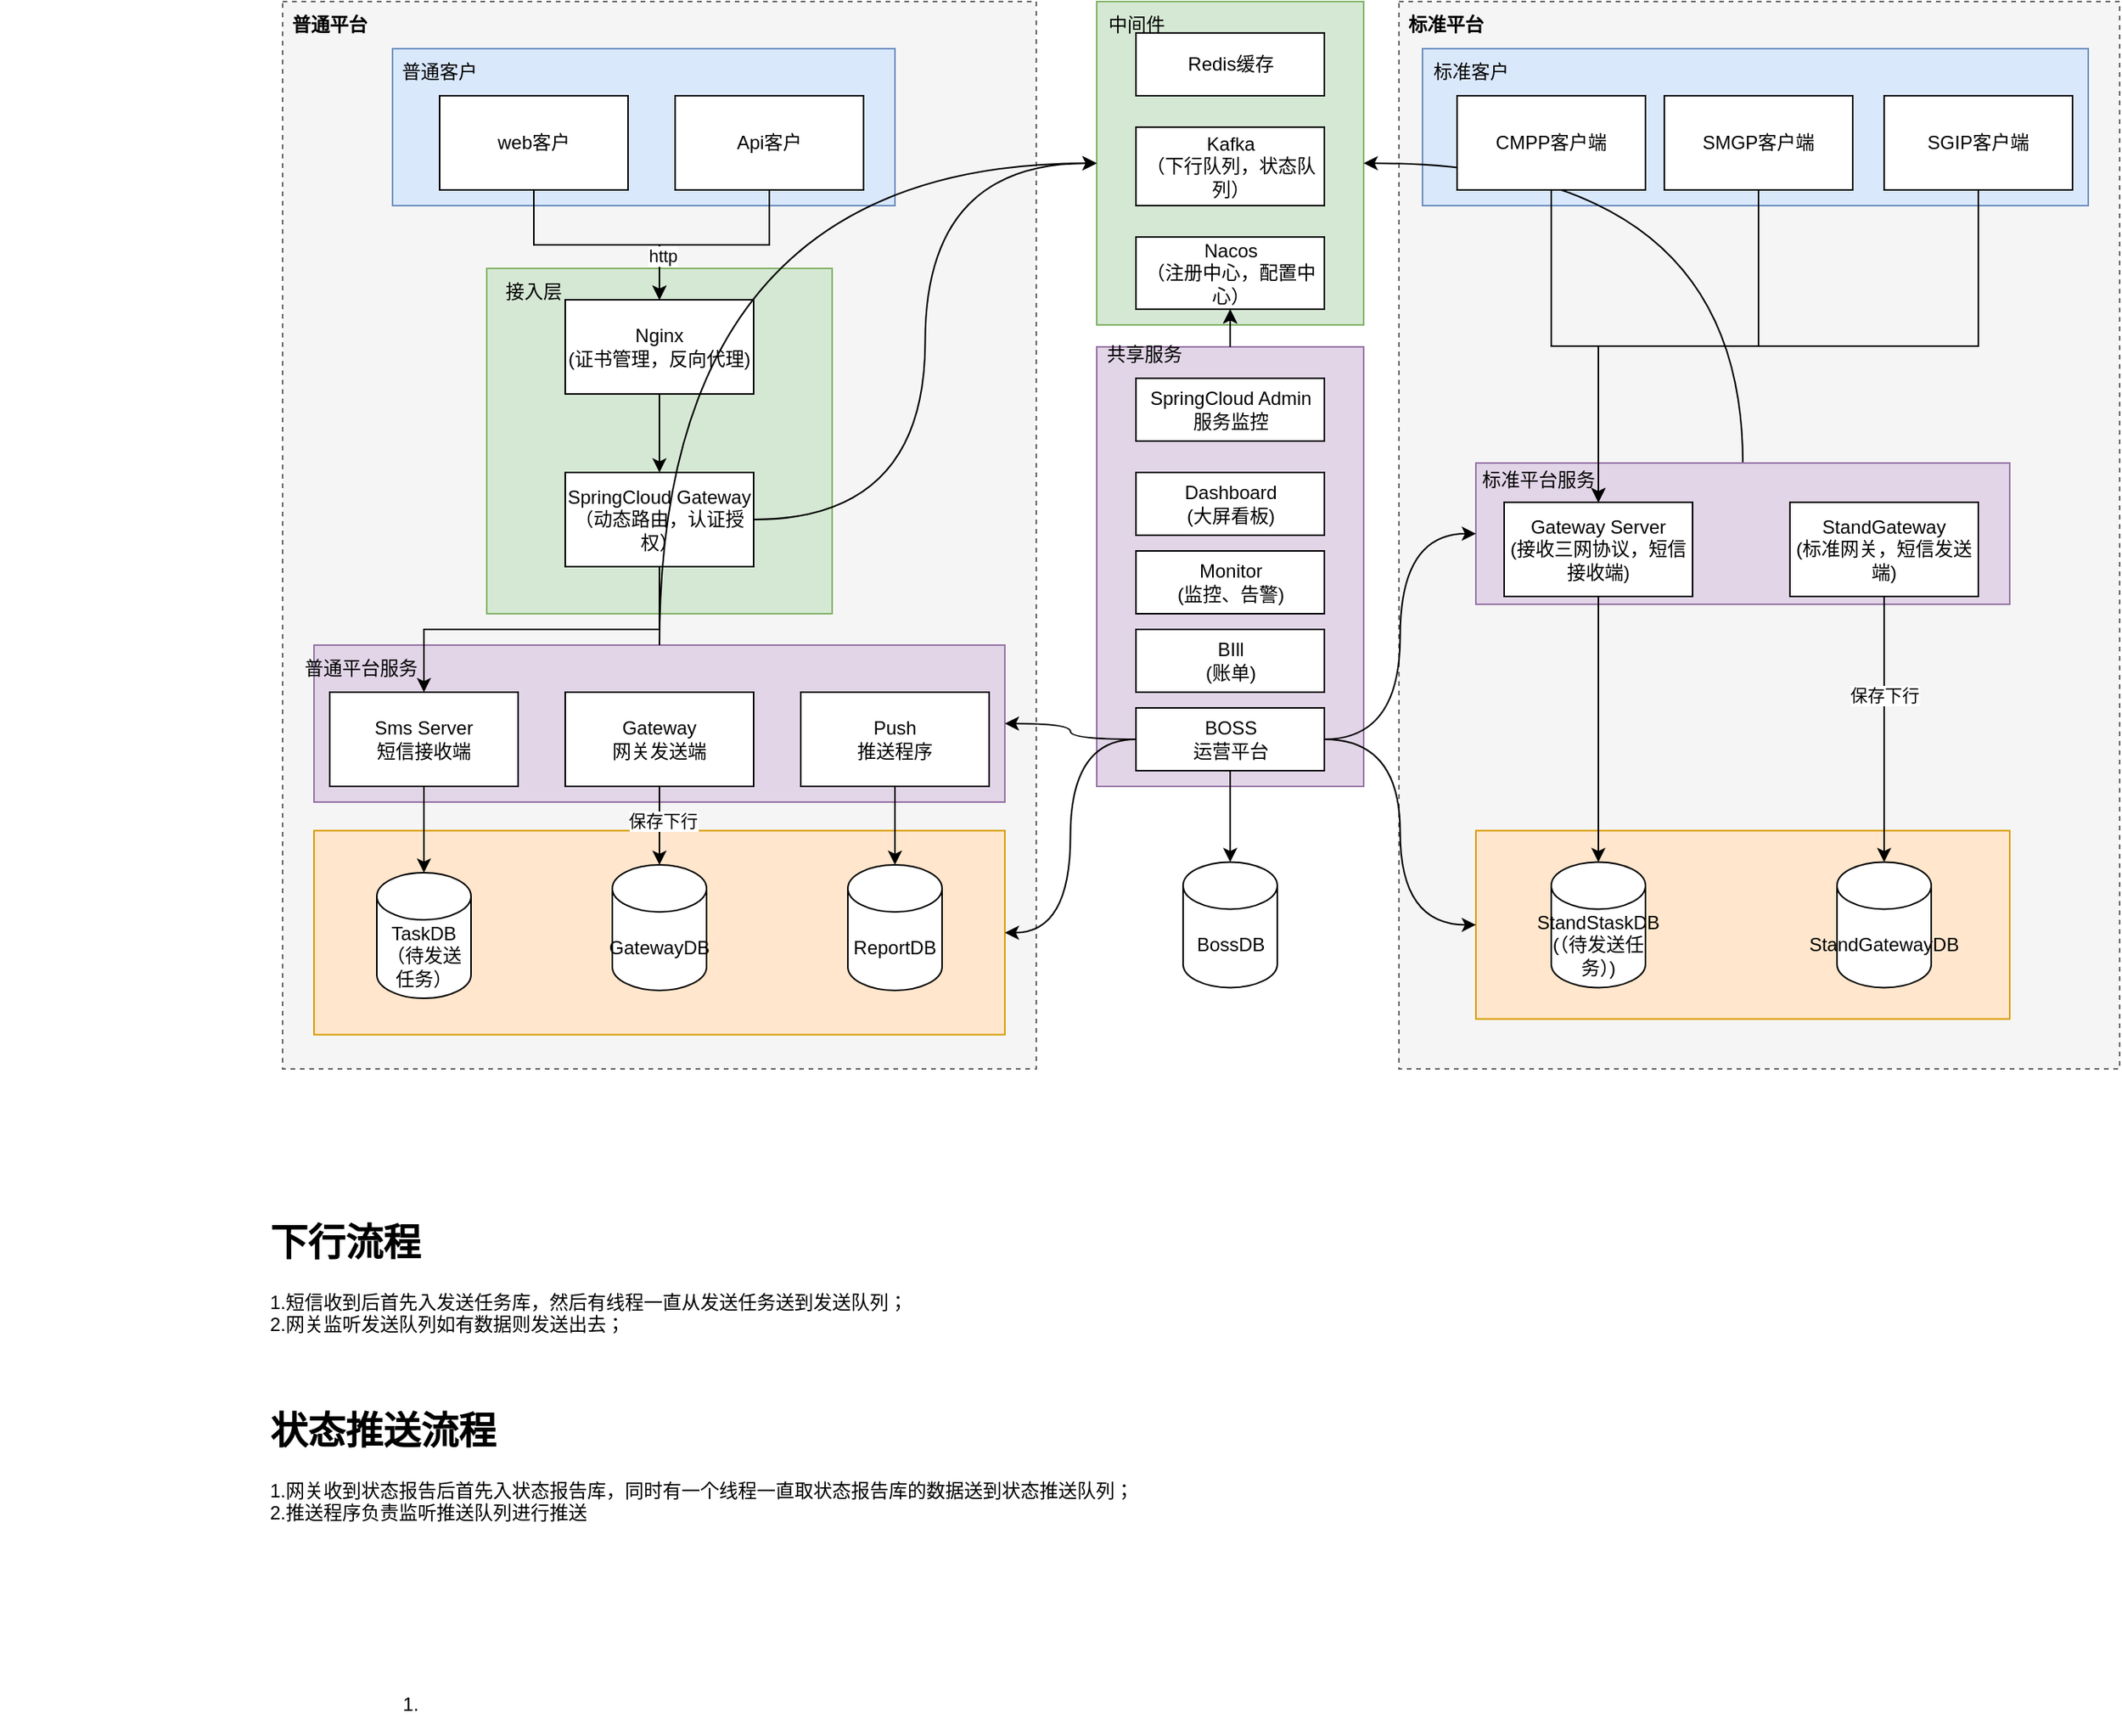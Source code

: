 <mxfile version="24.7.8">
  <diagram name="第 1 页" id="ZZtnOp_Xm3Je1tsyHX88">
    <mxGraphModel dx="1509" dy="785" grid="1" gridSize="10" guides="1" tooltips="1" connect="1" arrows="1" fold="1" page="1" pageScale="1" pageWidth="827" pageHeight="1169" math="0" shadow="0">
      <root>
        <mxCell id="0" />
        <mxCell id="1" parent="0" />
        <mxCell id="wKqaV-QkhD1benHEGnf--187" value="" style="rounded=0;whiteSpace=wrap;html=1;fillColor=#d5e8d4;strokeColor=#82b366;" vertex="1" parent="1">
          <mxGeometry x="828.5" y="20" width="170" height="206" as="geometry" />
        </mxCell>
        <mxCell id="wKqaV-QkhD1benHEGnf--63" value="" style="rounded=0;whiteSpace=wrap;html=1;fillColor=#f5f5f5;fontColor=#333333;strokeColor=#666666;dashed=1;" vertex="1" parent="1">
          <mxGeometry x="1021" y="20" width="459" height="680" as="geometry" />
        </mxCell>
        <mxCell id="wKqaV-QkhD1benHEGnf--159" value="" style="rounded=0;whiteSpace=wrap;html=1;fillColor=#dae8fc;strokeColor=#6c8ebf;" vertex="1" parent="1">
          <mxGeometry x="1036" y="50" width="424" height="100" as="geometry" />
        </mxCell>
        <mxCell id="wKqaV-QkhD1benHEGnf--152" value="" style="rounded=0;whiteSpace=wrap;html=1;fillColor=#ffe6cc;strokeColor=#d79b00;" vertex="1" parent="1">
          <mxGeometry x="1070" y="548.21" width="340" height="120" as="geometry" />
        </mxCell>
        <mxCell id="wKqaV-QkhD1benHEGnf--191" style="edgeStyle=orthogonalEdgeStyle;rounded=0;orthogonalLoop=1;jettySize=auto;html=1;exitX=0.5;exitY=0;exitDx=0;exitDy=0;entryX=1;entryY=0.5;entryDx=0;entryDy=0;elbow=vertical;curved=1;" edge="1" parent="1" source="wKqaV-QkhD1benHEGnf--150" target="wKqaV-QkhD1benHEGnf--187">
          <mxGeometry relative="1" as="geometry" />
        </mxCell>
        <mxCell id="wKqaV-QkhD1benHEGnf--150" value="" style="rounded=0;whiteSpace=wrap;html=1;fillColor=#e1d5e7;strokeColor=#9673a6;" vertex="1" parent="1">
          <mxGeometry x="1070" y="314" width="340" height="90" as="geometry" />
        </mxCell>
        <mxCell id="wKqaV-QkhD1benHEGnf--140" style="edgeStyle=orthogonalEdgeStyle;rounded=0;orthogonalLoop=1;jettySize=auto;html=1;exitX=0.5;exitY=0;exitDx=0;exitDy=0;entryX=0.5;entryY=1;entryDx=0;entryDy=0;" edge="1" parent="1" source="wKqaV-QkhD1benHEGnf--133" target="wKqaV-QkhD1benHEGnf--27">
          <mxGeometry relative="1" as="geometry" />
        </mxCell>
        <mxCell id="wKqaV-QkhD1benHEGnf--133" value="" style="rounded=0;whiteSpace=wrap;html=1;fillColor=#e1d5e7;strokeColor=#9673a6;" vertex="1" parent="1">
          <mxGeometry x="828.5" y="240" width="170" height="280" as="geometry" />
        </mxCell>
        <mxCell id="wKqaV-QkhD1benHEGnf--61" value="" style="rounded=0;whiteSpace=wrap;html=1;fillColor=#f5f5f5;fontColor=#333333;strokeColor=#666666;dashed=1;" vertex="1" parent="1">
          <mxGeometry x="310" y="20" width="480" height="680" as="geometry" />
        </mxCell>
        <mxCell id="wKqaV-QkhD1benHEGnf--123" value="" style="rounded=0;whiteSpace=wrap;html=1;fillColor=#ffe6cc;strokeColor=#d79b00;" vertex="1" parent="1">
          <mxGeometry x="330" y="548.21" width="440" height="130" as="geometry" />
        </mxCell>
        <mxCell id="wKqaV-QkhD1benHEGnf--84" value="" style="rounded=0;whiteSpace=wrap;html=1;fillColor=#e1d5e7;strokeColor=#9673a6;" vertex="1" parent="1">
          <mxGeometry x="330" y="430" width="440" height="100" as="geometry" />
        </mxCell>
        <mxCell id="wKqaV-QkhD1benHEGnf--79" value="" style="rounded=0;whiteSpace=wrap;html=1;fillColor=#d5e8d4;strokeColor=#82b366;" vertex="1" parent="1">
          <mxGeometry x="440" y="190" width="220" height="220" as="geometry" />
        </mxCell>
        <mxCell id="wKqaV-QkhD1benHEGnf--59" value="" style="rounded=0;whiteSpace=wrap;html=1;fillColor=#dae8fc;strokeColor=#6c8ebf;" vertex="1" parent="1">
          <mxGeometry x="380" y="50" width="320" height="100" as="geometry" />
        </mxCell>
        <mxCell id="wKqaV-QkhD1benHEGnf--28" style="edgeStyle=orthogonalEdgeStyle;rounded=0;orthogonalLoop=1;jettySize=auto;html=1;exitX=0.5;exitY=1;exitDx=0;exitDy=0;" edge="1" parent="1" source="wKqaV-QkhD1benHEGnf--1" target="wKqaV-QkhD1benHEGnf--24">
          <mxGeometry relative="1" as="geometry" />
        </mxCell>
        <mxCell id="wKqaV-QkhD1benHEGnf--1" value="web客户" style="rounded=0;whiteSpace=wrap;html=1;" vertex="1" parent="1">
          <mxGeometry x="410" y="80" width="120" height="60" as="geometry" />
        </mxCell>
        <mxCell id="wKqaV-QkhD1benHEGnf--30" style="edgeStyle=orthogonalEdgeStyle;rounded=0;orthogonalLoop=1;jettySize=auto;html=1;exitX=0.5;exitY=1;exitDx=0;exitDy=0;entryX=0.5;entryY=0;entryDx=0;entryDy=0;" edge="1" parent="1" source="wKqaV-QkhD1benHEGnf--2" target="wKqaV-QkhD1benHEGnf--24">
          <mxGeometry relative="1" as="geometry" />
        </mxCell>
        <mxCell id="wKqaV-QkhD1benHEGnf--66" value="http" style="edgeLabel;html=1;align=center;verticalAlign=middle;resizable=0;points=[];" vertex="1" connectable="0" parent="wKqaV-QkhD1benHEGnf--30">
          <mxGeometry x="0.6" y="2" relative="1" as="geometry">
            <mxPoint as="offset" />
          </mxGeometry>
        </mxCell>
        <mxCell id="wKqaV-QkhD1benHEGnf--2" value="Api客户" style="rounded=0;whiteSpace=wrap;html=1;" vertex="1" parent="1">
          <mxGeometry x="560" y="80" width="120" height="60" as="geometry" />
        </mxCell>
        <mxCell id="wKqaV-QkhD1benHEGnf--31" style="edgeStyle=orthogonalEdgeStyle;rounded=0;orthogonalLoop=1;jettySize=auto;html=1;exitX=0.5;exitY=1;exitDx=0;exitDy=0;entryX=0.5;entryY=0;entryDx=0;entryDy=0;" edge="1" parent="1" source="wKqaV-QkhD1benHEGnf--24" target="wKqaV-QkhD1benHEGnf--25">
          <mxGeometry relative="1" as="geometry" />
        </mxCell>
        <mxCell id="wKqaV-QkhD1benHEGnf--24" value="Nginx&lt;br&gt;(证书管理，反向代理)" style="rounded=0;whiteSpace=wrap;html=1;" vertex="1" parent="1">
          <mxGeometry x="490" y="210" width="120" height="60" as="geometry" />
        </mxCell>
        <mxCell id="wKqaV-QkhD1benHEGnf--32" style="edgeStyle=orthogonalEdgeStyle;rounded=0;orthogonalLoop=1;jettySize=auto;html=1;exitX=1;exitY=0.5;exitDx=0;exitDy=0;entryX=0;entryY=0.5;entryDx=0;entryDy=0;elbow=vertical;curved=1;" edge="1" parent="1" source="wKqaV-QkhD1benHEGnf--25" target="wKqaV-QkhD1benHEGnf--187">
          <mxGeometry relative="1" as="geometry" />
        </mxCell>
        <mxCell id="wKqaV-QkhD1benHEGnf--115" style="edgeStyle=orthogonalEdgeStyle;rounded=0;orthogonalLoop=1;jettySize=auto;html=1;exitX=0.5;exitY=1;exitDx=0;exitDy=0;" edge="1" parent="1" source="wKqaV-QkhD1benHEGnf--25" target="wKqaV-QkhD1benHEGnf--26">
          <mxGeometry relative="1" as="geometry" />
        </mxCell>
        <mxCell id="wKqaV-QkhD1benHEGnf--25" value="SpringCloud Gateway&lt;br&gt;（动态路由，认证授权）" style="rounded=0;whiteSpace=wrap;html=1;" vertex="1" parent="1">
          <mxGeometry x="490" y="320" width="120" height="60" as="geometry" />
        </mxCell>
        <mxCell id="wKqaV-QkhD1benHEGnf--26" value="Sms Server&lt;br&gt;短信接收端" style="rounded=0;whiteSpace=wrap;html=1;" vertex="1" parent="1">
          <mxGeometry x="340" y="460" width="120" height="60" as="geometry" />
        </mxCell>
        <mxCell id="wKqaV-QkhD1benHEGnf--27" value="Nacos&lt;br&gt;（注册中心，配置中心）" style="rounded=0;whiteSpace=wrap;html=1;" vertex="1" parent="1">
          <mxGeometry x="853.5" y="170" width="120" height="46" as="geometry" />
        </mxCell>
        <mxCell id="wKqaV-QkhD1benHEGnf--39" value="TaskDB&lt;br&gt;（待发送任务）" style="shape=cylinder3;whiteSpace=wrap;html=1;boundedLbl=1;backgroundOutline=1;size=15;" vertex="1" parent="1">
          <mxGeometry x="370" y="575" width="60" height="80" as="geometry" />
        </mxCell>
        <mxCell id="wKqaV-QkhD1benHEGnf--41" style="edgeStyle=orthogonalEdgeStyle;rounded=0;orthogonalLoop=1;jettySize=auto;html=1;exitX=0.5;exitY=1;exitDx=0;exitDy=0;entryX=0.5;entryY=0;entryDx=0;entryDy=0;entryPerimeter=0;" edge="1" parent="1" source="wKqaV-QkhD1benHEGnf--26" target="wKqaV-QkhD1benHEGnf--39">
          <mxGeometry relative="1" as="geometry" />
        </mxCell>
        <mxCell id="wKqaV-QkhD1benHEGnf--50" style="edgeStyle=orthogonalEdgeStyle;rounded=0;orthogonalLoop=1;jettySize=auto;html=1;exitX=0.5;exitY=1;exitDx=0;exitDy=0;" edge="1" parent="1" source="wKqaV-QkhD1benHEGnf--45" target="wKqaV-QkhD1benHEGnf--49">
          <mxGeometry relative="1" as="geometry" />
        </mxCell>
        <mxCell id="wKqaV-QkhD1benHEGnf--102" value="保存下行" style="edgeLabel;html=1;align=center;verticalAlign=middle;resizable=0;points=[];" vertex="1" connectable="0" parent="wKqaV-QkhD1benHEGnf--50">
          <mxGeometry x="-0.147" y="2" relative="1" as="geometry">
            <mxPoint as="offset" />
          </mxGeometry>
        </mxCell>
        <mxCell id="wKqaV-QkhD1benHEGnf--45" value="Gateway&lt;br&gt;网关发送端" style="rounded=0;whiteSpace=wrap;html=1;" vertex="1" parent="1">
          <mxGeometry x="490" y="460" width="120" height="60" as="geometry" />
        </mxCell>
        <mxCell id="wKqaV-QkhD1benHEGnf--48" value="ReportDB" style="shape=cylinder3;whiteSpace=wrap;html=1;boundedLbl=1;backgroundOutline=1;size=15;" vertex="1" parent="1">
          <mxGeometry x="670" y="570" width="60" height="80" as="geometry" />
        </mxCell>
        <mxCell id="wKqaV-QkhD1benHEGnf--49" value="GatewayDB" style="shape=cylinder3;whiteSpace=wrap;html=1;boundedLbl=1;backgroundOutline=1;size=15;" vertex="1" parent="1">
          <mxGeometry x="520" y="570" width="60" height="80" as="geometry" />
        </mxCell>
        <mxCell id="wKqaV-QkhD1benHEGnf--54" value="BossDB" style="shape=cylinder3;whiteSpace=wrap;html=1;boundedLbl=1;backgroundOutline=1;size=15;" vertex="1" parent="1">
          <mxGeometry x="883.5" y="568.21" width="60" height="80" as="geometry" />
        </mxCell>
        <mxCell id="wKqaV-QkhD1benHEGnf--81" style="edgeStyle=orthogonalEdgeStyle;rounded=0;orthogonalLoop=1;jettySize=auto;html=1;exitX=0.5;exitY=1;exitDx=0;exitDy=0;" edge="1" parent="1" source="wKqaV-QkhD1benHEGnf--56" target="wKqaV-QkhD1benHEGnf--48">
          <mxGeometry relative="1" as="geometry" />
        </mxCell>
        <mxCell id="wKqaV-QkhD1benHEGnf--56" value="Push&lt;br&gt;推送程序" style="rounded=0;whiteSpace=wrap;html=1;" vertex="1" parent="1">
          <mxGeometry x="640" y="460" width="120" height="60" as="geometry" />
        </mxCell>
        <mxCell id="wKqaV-QkhD1benHEGnf--60" value="普通客户" style="text;html=1;align=center;verticalAlign=middle;whiteSpace=wrap;rounded=0;" vertex="1" parent="1">
          <mxGeometry x="380" y="50" width="60" height="30" as="geometry" />
        </mxCell>
        <mxCell id="wKqaV-QkhD1benHEGnf--62" value="普通平台" style="text;html=1;align=center;verticalAlign=middle;whiteSpace=wrap;rounded=0;fontStyle=1" vertex="1" parent="1">
          <mxGeometry x="310" y="20" width="60" height="30" as="geometry" />
        </mxCell>
        <mxCell id="wKqaV-QkhD1benHEGnf--65" value="标准平台" style="text;html=1;align=center;verticalAlign=middle;whiteSpace=wrap;rounded=0;fontStyle=1" vertex="1" parent="1">
          <mxGeometry x="1021" y="20" width="60" height="30" as="geometry" />
        </mxCell>
        <mxCell id="wKqaV-QkhD1benHEGnf--71" style="edgeStyle=orthogonalEdgeStyle;rounded=0;orthogonalLoop=1;jettySize=auto;html=1;exitX=0.5;exitY=1;exitDx=0;exitDy=0;" edge="1" parent="1" source="wKqaV-QkhD1benHEGnf--67" target="wKqaV-QkhD1benHEGnf--70">
          <mxGeometry relative="1" as="geometry" />
        </mxCell>
        <mxCell id="wKqaV-QkhD1benHEGnf--67" value="CMPP客户端" style="rounded=0;whiteSpace=wrap;html=1;" vertex="1" parent="1">
          <mxGeometry x="1058" y="80" width="120" height="60" as="geometry" />
        </mxCell>
        <mxCell id="wKqaV-QkhD1benHEGnf--73" style="edgeStyle=orthogonalEdgeStyle;rounded=0;orthogonalLoop=1;jettySize=auto;html=1;exitX=0.5;exitY=1;exitDx=0;exitDy=0;entryX=0.5;entryY=0;entryDx=0;entryDy=0;" edge="1" parent="1" source="wKqaV-QkhD1benHEGnf--68" target="wKqaV-QkhD1benHEGnf--70">
          <mxGeometry relative="1" as="geometry" />
        </mxCell>
        <mxCell id="wKqaV-QkhD1benHEGnf--68" value="SMGP客户端" style="rounded=0;whiteSpace=wrap;html=1;" vertex="1" parent="1">
          <mxGeometry x="1190" y="80" width="120" height="60" as="geometry" />
        </mxCell>
        <mxCell id="wKqaV-QkhD1benHEGnf--72" style="edgeStyle=orthogonalEdgeStyle;rounded=0;orthogonalLoop=1;jettySize=auto;html=1;exitX=0.5;exitY=1;exitDx=0;exitDy=0;entryX=0.5;entryY=0;entryDx=0;entryDy=0;" edge="1" parent="1" source="wKqaV-QkhD1benHEGnf--69" target="wKqaV-QkhD1benHEGnf--70">
          <mxGeometry relative="1" as="geometry" />
        </mxCell>
        <mxCell id="wKqaV-QkhD1benHEGnf--69" value="SGIP客户端" style="rounded=0;whiteSpace=wrap;html=1;" vertex="1" parent="1">
          <mxGeometry x="1330" y="80" width="120" height="60" as="geometry" />
        </mxCell>
        <mxCell id="wKqaV-QkhD1benHEGnf--70" value="Gateway Server&lt;br&gt;(接收三网协议，短信接收端)" style="rounded=0;whiteSpace=wrap;html=1;" vertex="1" parent="1">
          <mxGeometry x="1088" y="339" width="120" height="60" as="geometry" />
        </mxCell>
        <mxCell id="wKqaV-QkhD1benHEGnf--154" style="edgeStyle=orthogonalEdgeStyle;rounded=0;orthogonalLoop=1;jettySize=auto;html=1;exitX=0;exitY=0.5;exitDx=0;exitDy=0;entryX=1;entryY=0.5;entryDx=0;entryDy=0;elbow=vertical;curved=1;" edge="1" parent="1" source="wKqaV-QkhD1benHEGnf--75" target="wKqaV-QkhD1benHEGnf--84">
          <mxGeometry relative="1" as="geometry" />
        </mxCell>
        <mxCell id="wKqaV-QkhD1benHEGnf--155" style="edgeStyle=orthogonalEdgeStyle;rounded=0;orthogonalLoop=1;jettySize=auto;html=1;exitX=0;exitY=0.5;exitDx=0;exitDy=0;entryX=1;entryY=0.5;entryDx=0;entryDy=0;curved=1;" edge="1" parent="1" source="wKqaV-QkhD1benHEGnf--75" target="wKqaV-QkhD1benHEGnf--123">
          <mxGeometry relative="1" as="geometry" />
        </mxCell>
        <mxCell id="wKqaV-QkhD1benHEGnf--157" style="edgeStyle=orthogonalEdgeStyle;rounded=0;orthogonalLoop=1;jettySize=auto;html=1;exitX=1;exitY=0.5;exitDx=0;exitDy=0;entryX=0;entryY=0.5;entryDx=0;entryDy=0;curved=1;" edge="1" parent="1" source="wKqaV-QkhD1benHEGnf--75" target="wKqaV-QkhD1benHEGnf--150">
          <mxGeometry relative="1" as="geometry" />
        </mxCell>
        <mxCell id="wKqaV-QkhD1benHEGnf--158" style="edgeStyle=orthogonalEdgeStyle;rounded=0;orthogonalLoop=1;jettySize=auto;html=1;exitX=1;exitY=0.5;exitDx=0;exitDy=0;entryX=0;entryY=0.5;entryDx=0;entryDy=0;curved=1;" edge="1" parent="1" source="wKqaV-QkhD1benHEGnf--75" target="wKqaV-QkhD1benHEGnf--152">
          <mxGeometry relative="1" as="geometry" />
        </mxCell>
        <mxCell id="wKqaV-QkhD1benHEGnf--75" value="BOSS&lt;br&gt;运营平台" style="rounded=0;whiteSpace=wrap;html=1;" vertex="1" parent="1">
          <mxGeometry x="853.5" y="470" width="120" height="40" as="geometry" />
        </mxCell>
        <mxCell id="wKqaV-QkhD1benHEGnf--76" value="Monitor&lt;br&gt;(监控、告警)" style="rounded=0;whiteSpace=wrap;html=1;" vertex="1" parent="1">
          <mxGeometry x="853.5" y="370" width="120" height="40" as="geometry" />
        </mxCell>
        <mxCell id="wKqaV-QkhD1benHEGnf--77" value="BIll&lt;br&gt;(账单)" style="rounded=0;whiteSpace=wrap;html=1;" vertex="1" parent="1">
          <mxGeometry x="853.5" y="420" width="120" height="40" as="geometry" />
        </mxCell>
        <mxCell id="wKqaV-QkhD1benHEGnf--78" value="Dashboard&lt;br&gt;(大屏看板)" style="rounded=0;whiteSpace=wrap;html=1;" vertex="1" parent="1">
          <mxGeometry x="853.5" y="320" width="120" height="40" as="geometry" />
        </mxCell>
        <mxCell id="wKqaV-QkhD1benHEGnf--80" value="接入层" style="text;html=1;align=center;verticalAlign=middle;whiteSpace=wrap;rounded=0;" vertex="1" parent="1">
          <mxGeometry x="440" y="190" width="60" height="30" as="geometry" />
        </mxCell>
        <mxCell id="wKqaV-QkhD1benHEGnf--134" value="共享服务" style="text;html=1;align=center;verticalAlign=middle;whiteSpace=wrap;rounded=0;" vertex="1" parent="1">
          <mxGeometry x="828.5" y="230" width="60" height="30" as="geometry" />
        </mxCell>
        <mxCell id="wKqaV-QkhD1benHEGnf--135" value="普通平台服务" style="text;html=1;align=center;verticalAlign=middle;whiteSpace=wrap;rounded=0;" vertex="1" parent="1">
          <mxGeometry x="310" y="430" width="100" height="30" as="geometry" />
        </mxCell>
        <mxCell id="wKqaV-QkhD1benHEGnf--137" style="edgeStyle=orthogonalEdgeStyle;rounded=0;orthogonalLoop=1;jettySize=auto;html=1;exitX=0.5;exitY=1;exitDx=0;exitDy=0;entryX=0.5;entryY=0;entryDx=0;entryDy=0;entryPerimeter=0;" edge="1" parent="1" source="wKqaV-QkhD1benHEGnf--75" target="wKqaV-QkhD1benHEGnf--54">
          <mxGeometry relative="1" as="geometry" />
        </mxCell>
        <mxCell id="wKqaV-QkhD1benHEGnf--189" value="" style="edgeStyle=orthogonalEdgeStyle;rounded=0;orthogonalLoop=1;jettySize=auto;html=1;exitX=0.5;exitY=0;exitDx=0;exitDy=0;" edge="1" parent="1" source="wKqaV-QkhD1benHEGnf--133" target="wKqaV-QkhD1benHEGnf--27">
          <mxGeometry relative="1" as="geometry" />
        </mxCell>
        <mxCell id="wKqaV-QkhD1benHEGnf--141" value="SpringCloud Admin&lt;br&gt;服务监控" style="rounded=0;whiteSpace=wrap;html=1;" vertex="1" parent="1">
          <mxGeometry x="853.5" y="260" width="120" height="40" as="geometry" />
        </mxCell>
        <mxCell id="wKqaV-QkhD1benHEGnf--142" value="StandGateway&lt;br&gt;(标准网关，短信发送端)" style="rounded=0;whiteSpace=wrap;html=1;" vertex="1" parent="1">
          <mxGeometry x="1270" y="339" width="120" height="60" as="geometry" />
        </mxCell>
        <mxCell id="wKqaV-QkhD1benHEGnf--143" value="StandStaskDB&lt;br&gt;(（待发送任务）)" style="shape=cylinder3;whiteSpace=wrap;html=1;boundedLbl=1;backgroundOutline=1;size=15;" vertex="1" parent="1">
          <mxGeometry x="1118" y="568.21" width="60" height="80" as="geometry" />
        </mxCell>
        <mxCell id="wKqaV-QkhD1benHEGnf--144" value="StandGatewayDB" style="shape=cylinder3;whiteSpace=wrap;html=1;boundedLbl=1;backgroundOutline=1;size=15;" vertex="1" parent="1">
          <mxGeometry x="1300" y="568.21" width="60" height="80" as="geometry" />
        </mxCell>
        <mxCell id="wKqaV-QkhD1benHEGnf--145" style="edgeStyle=orthogonalEdgeStyle;rounded=0;orthogonalLoop=1;jettySize=auto;html=1;exitX=0.5;exitY=1;exitDx=0;exitDy=0;entryX=0.5;entryY=0;entryDx=0;entryDy=0;entryPerimeter=0;" edge="1" parent="1" source="wKqaV-QkhD1benHEGnf--70" target="wKqaV-QkhD1benHEGnf--143">
          <mxGeometry relative="1" as="geometry" />
        </mxCell>
        <mxCell id="wKqaV-QkhD1benHEGnf--146" style="edgeStyle=orthogonalEdgeStyle;rounded=0;orthogonalLoop=1;jettySize=auto;html=1;exitX=0.5;exitY=1;exitDx=0;exitDy=0;entryX=0.5;entryY=0;entryDx=0;entryDy=0;entryPerimeter=0;" edge="1" parent="1" source="wKqaV-QkhD1benHEGnf--142" target="wKqaV-QkhD1benHEGnf--144">
          <mxGeometry relative="1" as="geometry" />
        </mxCell>
        <mxCell id="wKqaV-QkhD1benHEGnf--149" value="保存下行" style="edgeLabel;html=1;align=center;verticalAlign=middle;resizable=0;points=[];" vertex="1" connectable="0" parent="wKqaV-QkhD1benHEGnf--146">
          <mxGeometry x="-0.275" relative="1" as="geometry">
            <mxPoint y="1" as="offset" />
          </mxGeometry>
        </mxCell>
        <mxCell id="wKqaV-QkhD1benHEGnf--151" value="标准平台服务" style="text;html=1;align=center;verticalAlign=middle;whiteSpace=wrap;rounded=0;" vertex="1" parent="1">
          <mxGeometry x="1070" y="310" width="80" height="30" as="geometry" />
        </mxCell>
        <mxCell id="wKqaV-QkhD1benHEGnf--160" value="标准客户" style="text;html=1;align=center;verticalAlign=middle;whiteSpace=wrap;rounded=0;" vertex="1" parent="1">
          <mxGeometry x="1037" y="50" width="60" height="30" as="geometry" />
        </mxCell>
        <mxCell id="wKqaV-QkhD1benHEGnf--166" value="Kafka&lt;br&gt;（下行队列，状态队列）" style="rounded=0;whiteSpace=wrap;html=1;" vertex="1" parent="1">
          <mxGeometry x="853.5" y="100" width="120" height="50" as="geometry" />
        </mxCell>
        <mxCell id="wKqaV-QkhD1benHEGnf--186" value="Redis缓存" style="rounded=0;whiteSpace=wrap;html=1;" vertex="1" parent="1">
          <mxGeometry x="853.5" y="40" width="120" height="40" as="geometry" />
        </mxCell>
        <mxCell id="wKqaV-QkhD1benHEGnf--188" value="中间件" style="text;html=1;align=center;verticalAlign=middle;whiteSpace=wrap;rounded=0;" vertex="1" parent="1">
          <mxGeometry x="823.5" y="20" width="60" height="30" as="geometry" />
        </mxCell>
        <mxCell id="wKqaV-QkhD1benHEGnf--190" style="edgeStyle=orthogonalEdgeStyle;rounded=0;orthogonalLoop=1;jettySize=auto;html=1;exitX=0.5;exitY=0;exitDx=0;exitDy=0;entryX=0;entryY=0.5;entryDx=0;entryDy=0;curved=1;" edge="1" parent="1" source="wKqaV-QkhD1benHEGnf--84" target="wKqaV-QkhD1benHEGnf--187">
          <mxGeometry relative="1" as="geometry" />
        </mxCell>
        <mxCell id="wKqaV-QkhD1benHEGnf--192" value="&lt;ol&gt;&lt;li&gt;&lt;br&gt;&lt;/li&gt;&lt;/ol&gt;" style="text;html=1;align=center;verticalAlign=middle;whiteSpace=wrap;rounded=0;" vertex="1" parent="1">
          <mxGeometry x="130" y="1090" width="500" height="30" as="geometry" />
        </mxCell>
        <mxCell id="wKqaV-QkhD1benHEGnf--193" value="&lt;h1 style=&quot;margin-top: 0px;&quot;&gt;下行流程&lt;/h1&gt;&lt;p&gt;1.&lt;span style=&quot;text-align: center; background-color: initial;&quot;&gt;短信收到后首先入发送任务库，然后有线程一直从发送任&lt;/span&gt;&lt;span style=&quot;text-align: center; background-color: initial;&quot;&gt;务送到发送队列；&lt;br&gt;&lt;/span&gt;&lt;span style=&quot;text-align: center;&quot;&gt;2.网关监听发送队列如有数据则发送出去；&lt;/span&gt;&lt;span style=&quot;text-align: center; background-color: initial;&quot;&gt;&lt;br&gt;&lt;/span&gt;&lt;/p&gt;&lt;p&gt;&lt;span style=&quot;text-align: center; background-color: initial;&quot;&gt;&lt;br&gt;&lt;/span&gt;&lt;/p&gt;" style="text;html=1;whiteSpace=wrap;overflow=hidden;rounded=0;" vertex="1" parent="1">
          <mxGeometry x="300" y="790" width="440" height="120" as="geometry" />
        </mxCell>
        <mxCell id="wKqaV-QkhD1benHEGnf--194" value="&lt;h1 style=&quot;margin-top: 0px;&quot;&gt;状态推送流程&lt;/h1&gt;&lt;p&gt;1.&lt;span style=&quot;text-align: center; background-color: initial;&quot;&gt;网关收到状态报告后首先入状态报告库，同时有一个线程一直取状态报告库的数据送到状态推送队列；&lt;br&gt;&lt;/span&gt;&lt;span style=&quot;text-align: center; background-color: initial;&quot;&gt;2.推送程序负责监听推送队列进行推送&lt;/span&gt;&lt;/p&gt;&lt;p&gt;&lt;span style=&quot;text-align: center; background-color: initial;&quot;&gt;&lt;br&gt;&lt;/span&gt;&lt;/p&gt;" style="text;html=1;whiteSpace=wrap;overflow=hidden;rounded=0;" vertex="1" parent="1">
          <mxGeometry x="300" y="910" width="580" height="100" as="geometry" />
        </mxCell>
      </root>
    </mxGraphModel>
  </diagram>
</mxfile>
